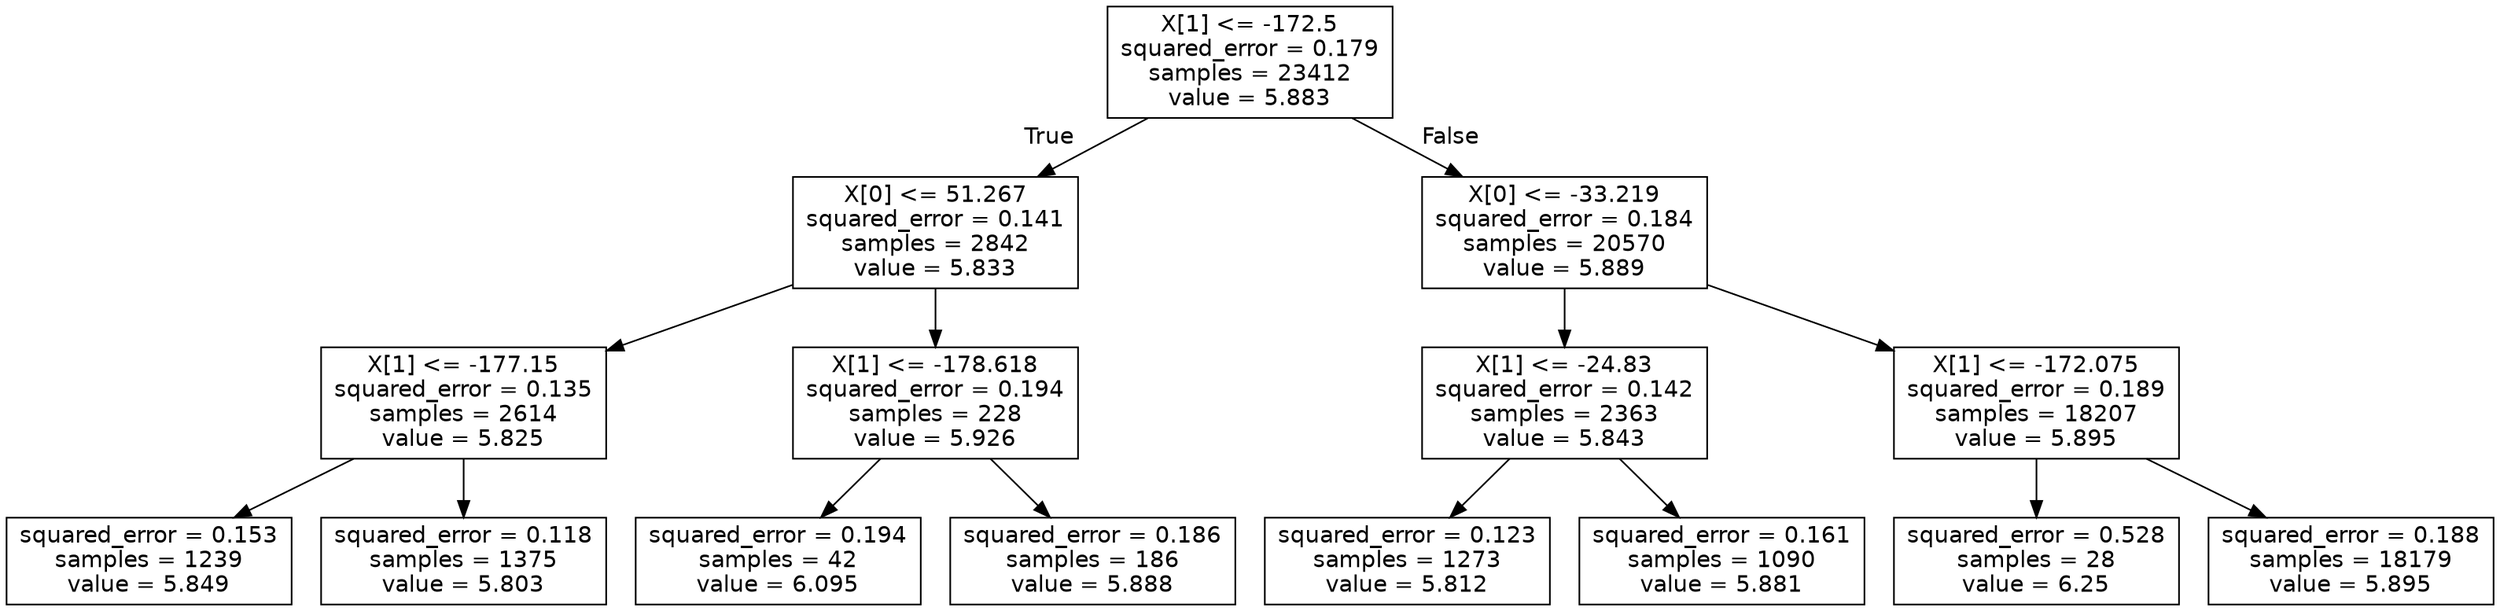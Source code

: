 digraph Tree {
node [shape=box, fontname="helvetica"] ;
edge [fontname="helvetica"] ;
0 [label="X[1] <= -172.5\nsquared_error = 0.179\nsamples = 23412\nvalue = 5.883"] ;
1 [label="X[0] <= 51.267\nsquared_error = 0.141\nsamples = 2842\nvalue = 5.833"] ;
0 -> 1 [labeldistance=2.5, labelangle=45, headlabel="True"] ;
2 [label="X[1] <= -177.15\nsquared_error = 0.135\nsamples = 2614\nvalue = 5.825"] ;
1 -> 2 ;
3 [label="squared_error = 0.153\nsamples = 1239\nvalue = 5.849"] ;
2 -> 3 ;
4 [label="squared_error = 0.118\nsamples = 1375\nvalue = 5.803"] ;
2 -> 4 ;
5 [label="X[1] <= -178.618\nsquared_error = 0.194\nsamples = 228\nvalue = 5.926"] ;
1 -> 5 ;
6 [label="squared_error = 0.194\nsamples = 42\nvalue = 6.095"] ;
5 -> 6 ;
7 [label="squared_error = 0.186\nsamples = 186\nvalue = 5.888"] ;
5 -> 7 ;
8 [label="X[0] <= -33.219\nsquared_error = 0.184\nsamples = 20570\nvalue = 5.889"] ;
0 -> 8 [labeldistance=2.5, labelangle=-45, headlabel="False"] ;
9 [label="X[1] <= -24.83\nsquared_error = 0.142\nsamples = 2363\nvalue = 5.843"] ;
8 -> 9 ;
10 [label="squared_error = 0.123\nsamples = 1273\nvalue = 5.812"] ;
9 -> 10 ;
11 [label="squared_error = 0.161\nsamples = 1090\nvalue = 5.881"] ;
9 -> 11 ;
12 [label="X[1] <= -172.075\nsquared_error = 0.189\nsamples = 18207\nvalue = 5.895"] ;
8 -> 12 ;
13 [label="squared_error = 0.528\nsamples = 28\nvalue = 6.25"] ;
12 -> 13 ;
14 [label="squared_error = 0.188\nsamples = 18179\nvalue = 5.895"] ;
12 -> 14 ;
}